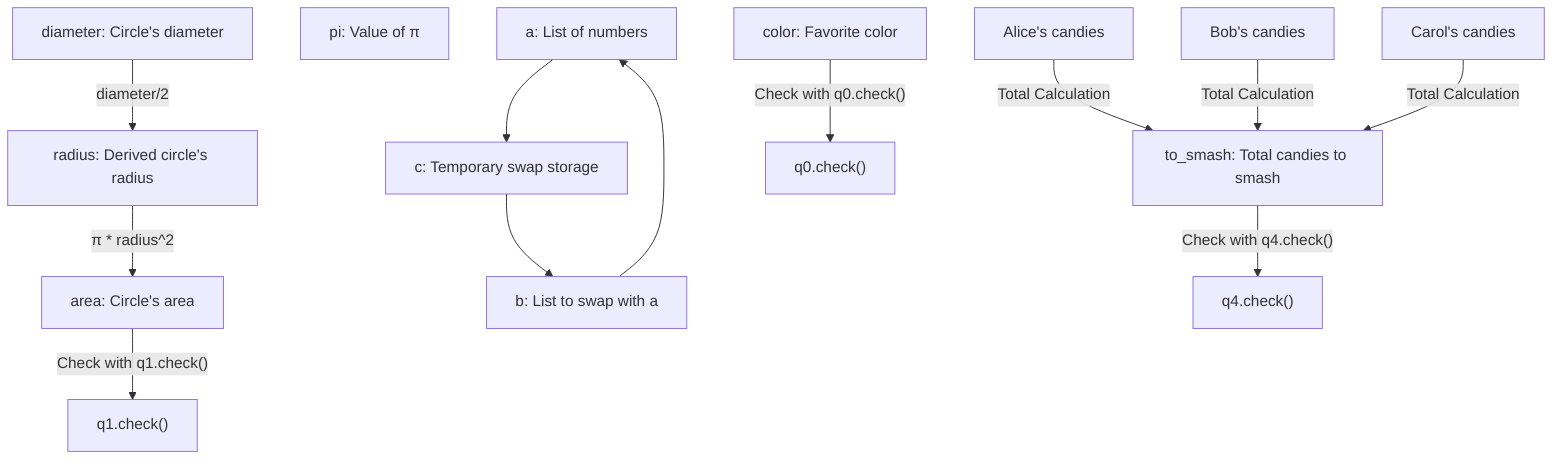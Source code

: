 flowchart TD
    %% Node representing the favorite color variable
    color["color: Favorite color"]
    
    %% Node representing the approximate value of pi
    pi["pi: Value of π"]
    
    %% Node representing the diameter of a circle
    diameter["diameter: Circle's diameter"]
    
    %% Radius calculation from diameter
    diameter -->|"diameter/2"| radius["radius: Derived circle's radius"]
    
    %% Area calculation from radius
    radius -->|"π * radius^2"| area["area: Circle's area"]
    
    %% Node for first list variable a
    a["a: List of numbers"]
    
    %% Node for second list to swap values
    b["b: List to swap with a"]
    
    %% Temporary storage for swapping
    a --> c["c: Temporary swap storage"]
    
    %% Swapping process
    c --> b
    b --> a
    
    %% Node for candies collected by Alice
    alice_candies["Alice's candies"]
    
    %% Node for candies collected by Bob
    bob_candies["Bob's candies"]
    
    %% Node for candies collected by Carol
    carol_candies["Carol's candies"]
    
    %% Total candies and calculation to smash
    alice_candies & bob_candies & carol_candies -->|"Total Calculation"| to_smash["to_smash: Total candies to smash"]
    
    %% Verification checks
    area -->|"Check with q1.check()"| q1["q1.check()"]
    color -->|"Check with q0.check()"| q0["q0.check()"]
    to_smash -->|"Check with q4.check()"| q4["q4.check()"]